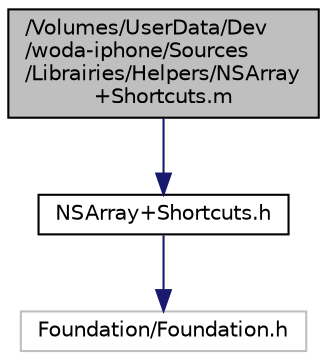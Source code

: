 digraph "/Volumes/UserData/Dev/woda-iphone/Sources/Librairies/Helpers/NSArray+Shortcuts.m"
{
  edge [fontname="Helvetica",fontsize="10",labelfontname="Helvetica",labelfontsize="10"];
  node [fontname="Helvetica",fontsize="10",shape=record];
  Node1 [label="/Volumes/UserData/Dev\l/woda-iphone/Sources\l/Librairies/Helpers/NSArray\l+Shortcuts.m",height=0.2,width=0.4,color="black", fillcolor="grey75", style="filled" fontcolor="black"];
  Node1 -> Node2 [color="midnightblue",fontsize="10",style="solid"];
  Node2 [label="NSArray+Shortcuts.h",height=0.2,width=0.4,color="black", fillcolor="white", style="filled",URL="$_n_s_array_09_shortcuts_8h.html"];
  Node2 -> Node3 [color="midnightblue",fontsize="10",style="solid"];
  Node3 [label="Foundation/Foundation.h",height=0.2,width=0.4,color="grey75", fillcolor="white", style="filled"];
}
